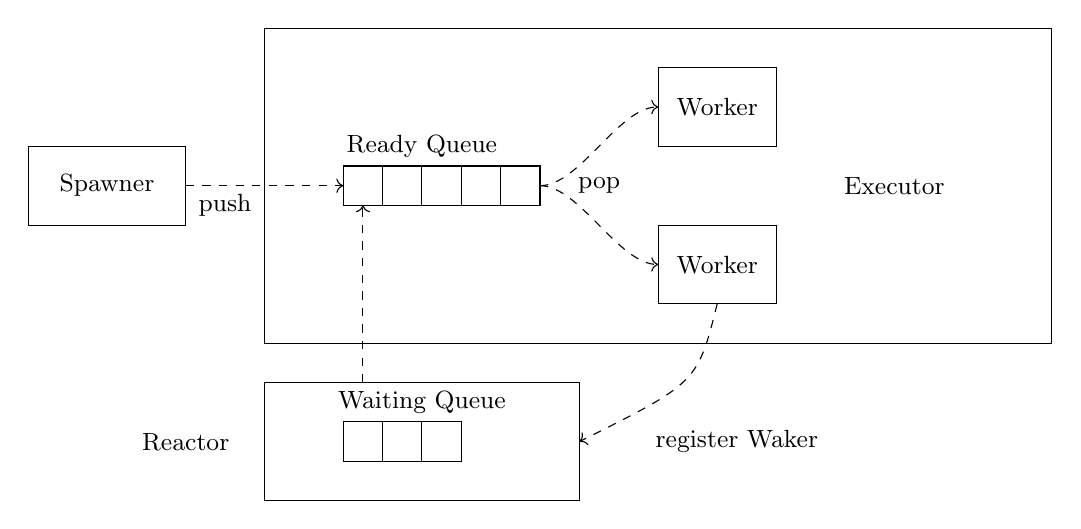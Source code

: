 \begin{tikzpicture}
\draw (0,0) rectangle (10,4);

\draw (1,1.75) rectangle (1.5,2.25);
\draw (1.5,1.75) rectangle (2,2.25);
\draw (2,1.75) rectangle (2.5,2.25);
\draw (2.5,1.75) rectangle (3,2.25);
\draw (3,1.75) rectangle (3.5,2.25);

\draw (5,0.5) rectangle (6.5,1.5);
\draw (5,2.5) rectangle (6.5,3.5);

\draw (0,-2) rectangle (4,-0.5);

\draw (1,-1.5) rectangle (1.5,-1);
\draw (1.5,-1.5) rectangle (2,-1);
\draw (2,-1.5) rectangle (2.5,-1);

\draw (-3,1.5) rectangle (-1,2.5);

\draw [dashed, ->] (-1,2)--(1,2);
\draw [dashed, ->] (1.25,-0.5)--(1.25,1.75);
\draw [dashed, ->] (5.75,0.5)..controls (5.5,-0.5) .. (4,-1.25);
\draw [dashed, ->] (3.5,2)..controls (4,2) and (4.5,3) .. (5,3);
\draw [dashed, ->] (3.5,2)..controls (4,2) and (4.5,1) .. (5,1);

\node at (8,2) {\small Executor};
\node at (5.75,1) {\small Worker};
\node at (5.75,3) {\small Worker};
\node at (4.25,2) {\small pop};
\node at (-0.5,1.75) {\small push}; 
\node at (2,2.5) {\small Ready Queue};
\node at (2,-0.75) {\small Waiting Queue};
\node at (-1,-1.25) {\small Reactor};
\node at (-2,2) {\small Spawner};
\node at (6,-1.25) {\small register Waker};
\end{tikzpicture}
